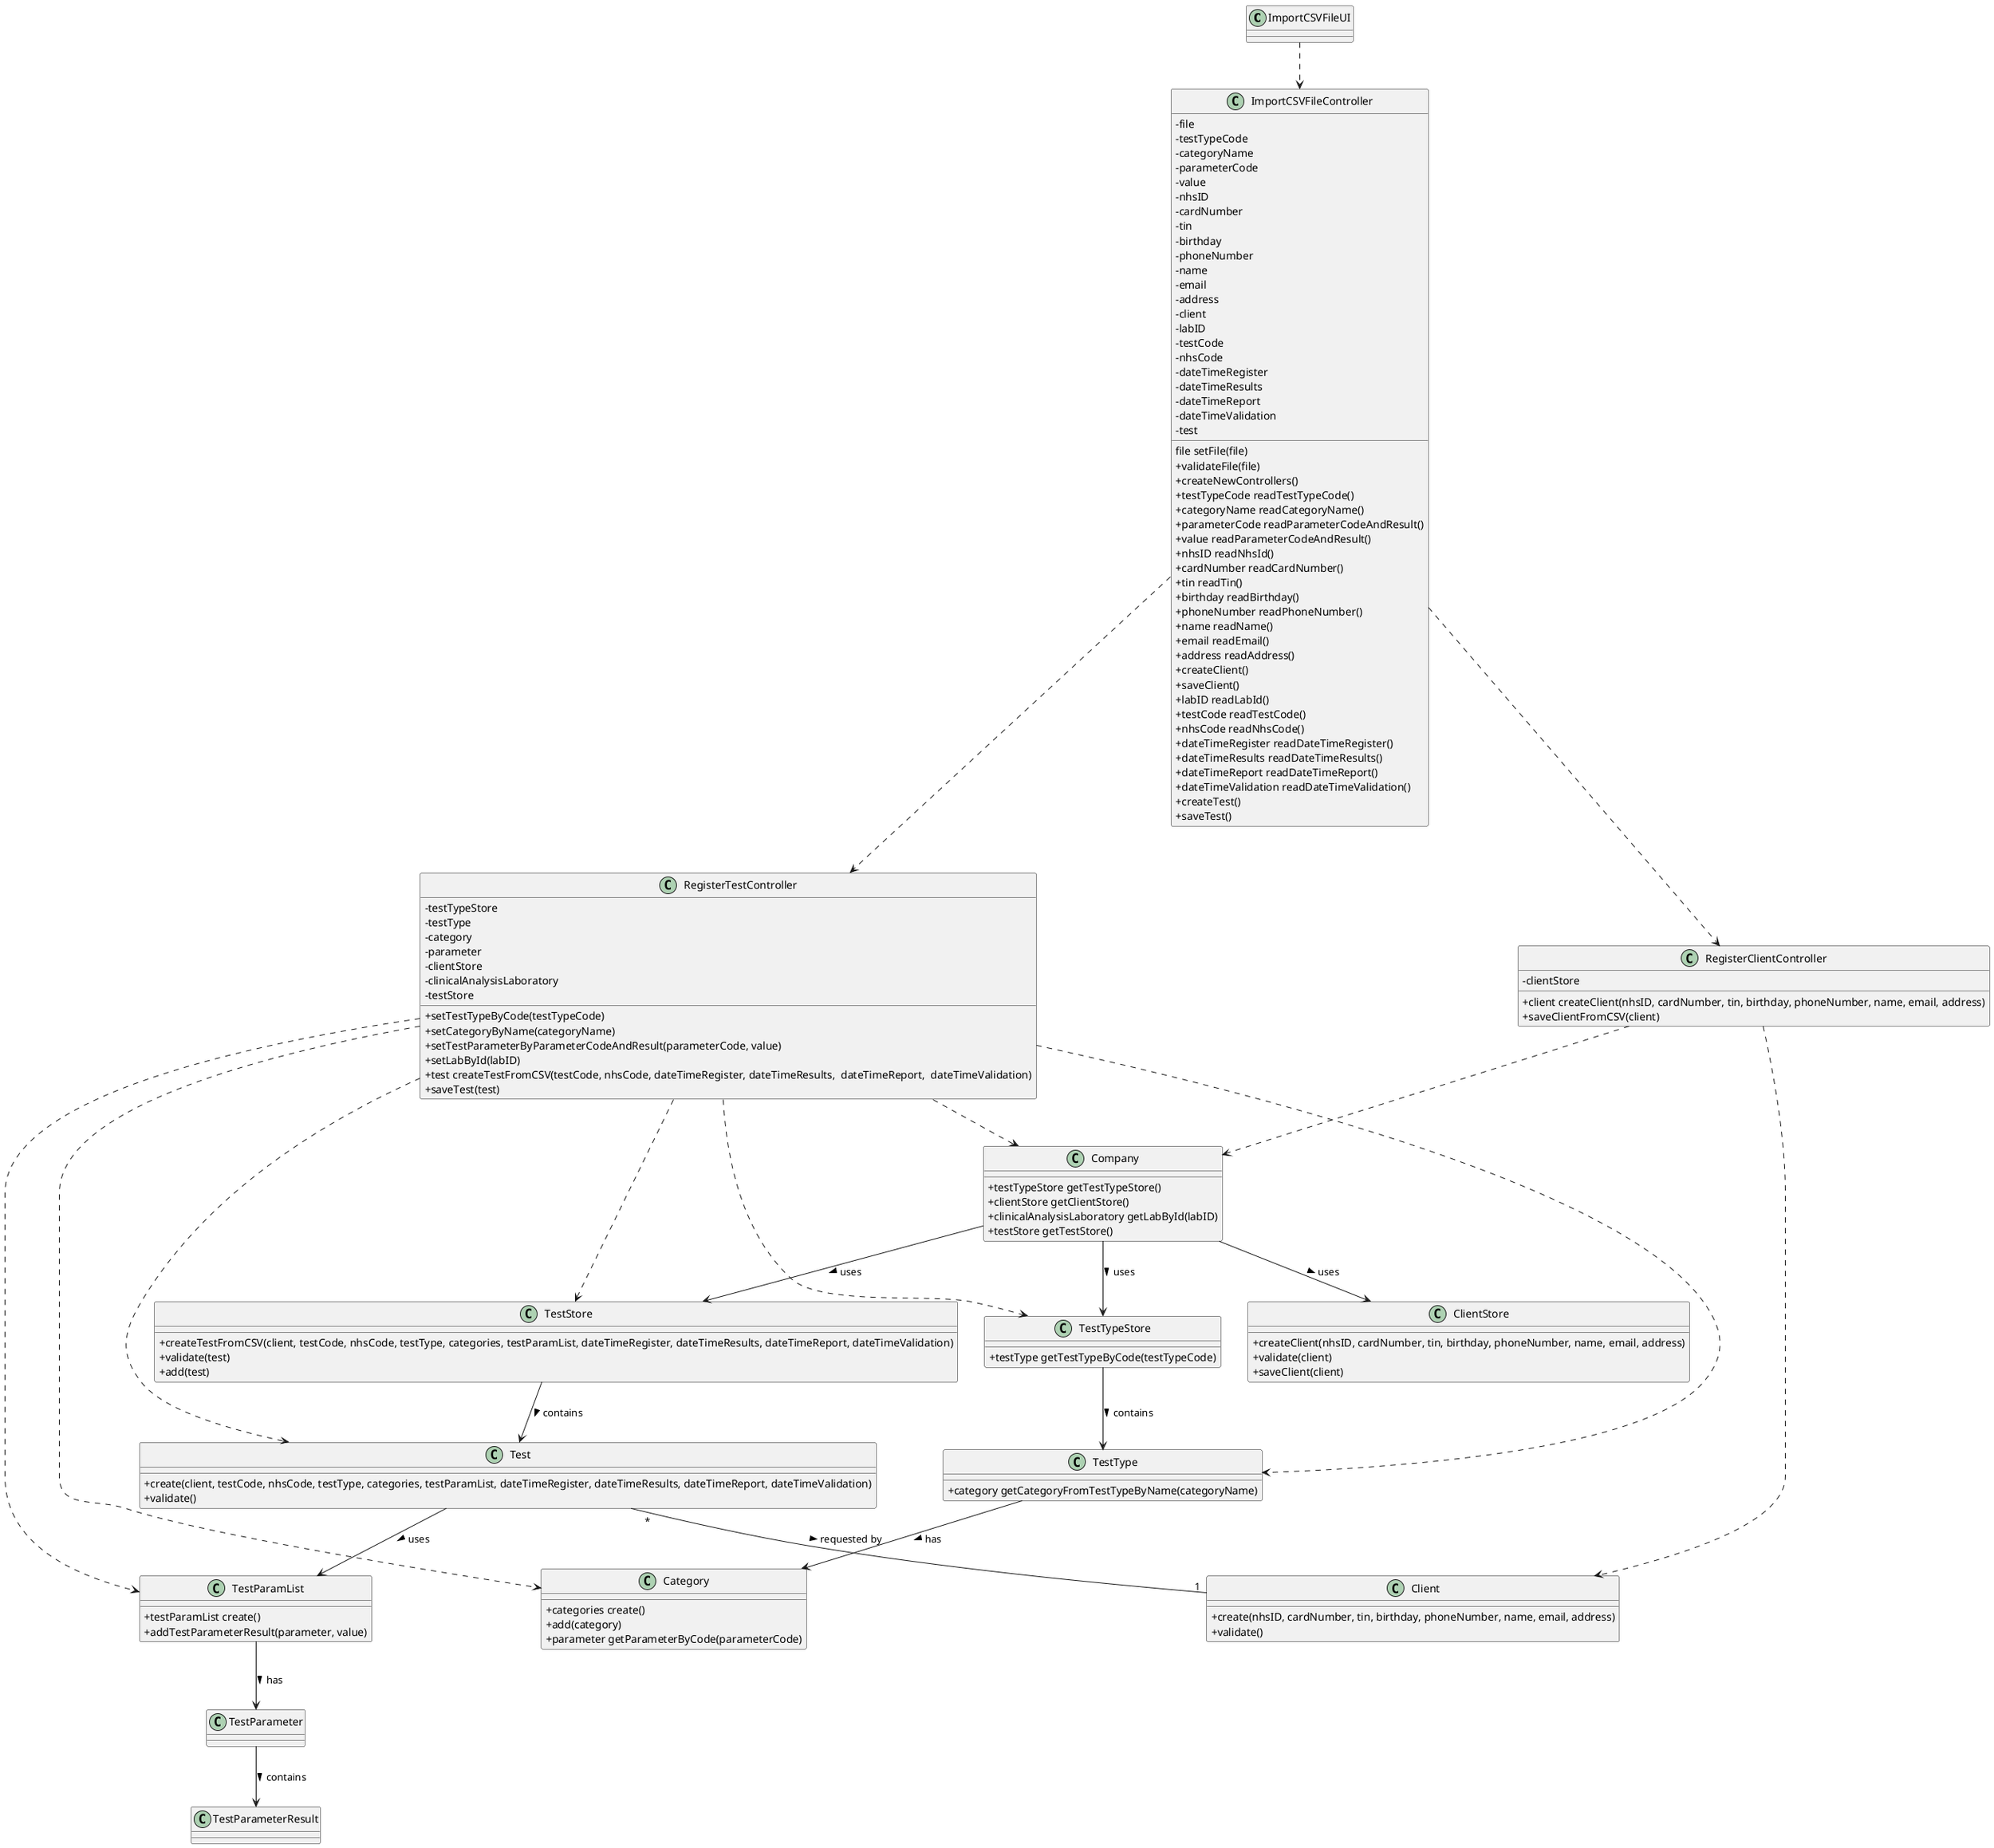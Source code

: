 @startuml

skinparam classAttributeIconSize 0

class ImportCSVFileUI

class ImportCSVFileController {
-file
-testTypeCode
-categoryName
-parameterCode
-value
-nhsID
-cardNumber
-tin
-birthday
-phoneNumber
-name
-email
-address
-client
-labID
-testCode
-nhsCode
-dateTimeRegister
-dateTimeResults
-dateTimeReport
-dateTimeValidation
-test



file setFile(file)
+validateFile(file)
+createNewControllers()
+testTypeCode readTestTypeCode()
+categoryName readCategoryName()
+parameterCode readParameterCodeAndResult()
+value readParameterCodeAndResult()
+nhsID readNhsId()
+cardNumber readCardNumber()
+tin readTin()
+birthday readBirthday()
+phoneNumber readPhoneNumber()
+name readName()
+email readEmail()
+address readAddress()
+createClient()
+saveClient()
+labID readLabId()
+testCode readTestCode()
+nhsCode readNhsCode()
+dateTimeRegister readDateTimeRegister()
+dateTimeResults readDateTimeResults()
+dateTimeReport readDateTimeReport()
+dateTimeValidation readDateTimeValidation()
+createTest()
+saveTest()
}

class RegisterTestController {
-testTypeStore
-testType
-category
-parameter
-clientStore
-clinicalAnalysisLaboratory
-testStore

+setTestTypeByCode(testTypeCode)
+setCategoryByName(categoryName)
+setTestParameterByParameterCodeAndResult(parameterCode, value)
+setLabById(labID)
+test createTestFromCSV(testCode, nhsCode, dateTimeRegister, dateTimeResults,  dateTimeReport,  dateTimeValidation)
+saveTest(test)
}

class RegisterClientController {
-clientStore

+client createClient(nhsID, cardNumber, tin, birthday, phoneNumber, name, email, address)
+saveClientFromCSV(client)
}

class Company {
+testTypeStore getTestTypeStore()
+clientStore getClientStore()
+clinicalAnalysisLaboratory getLabById(labID)
+testStore getTestStore()
}

class TestTypeStore {
+testType getTestTypeByCode(testTypeCode)
}

class TestStore {
+createTestFromCSV(client, testCode, nhsCode, testType, categories, testParamList, dateTimeRegister, dateTimeResults, dateTimeReport, dateTimeValidation)
+validate(test)
+add(test)
}

class Test {
+create(client, testCode, nhsCode, testType, categories, testParamList, dateTimeRegister, dateTimeResults, dateTimeReport, dateTimeValidation)
+validate()
}

class TestType {
+category getCategoryFromTestTypeByName(categoryName)
}

class TestParameterResult

class TestParamList {
+testParamList create()
+addTestParameterResult(parameter, value)
}

class Category {
+categories create()
+add(category)
+parameter getParameterByCode(parameterCode)
}

class TestParameter

class ClientStore {
+createClient(nhsID, cardNumber, tin, birthday, phoneNumber, name, email, address)
+validate(client)
+saveClient(client)
}

class Client {
+create(nhsID, cardNumber, tin, birthday, phoneNumber, name, email, address)
+validate()
}


ImportCSVFileUI ..> ImportCSVFileController
ImportCSVFileController ..> RegisterTestController
ImportCSVFileController ..> RegisterClientController

Company -down-> TestStore: uses >
Company -down-> TestTypeStore: uses >
Company -down-> ClientStore: uses >

TestStore -down-> Test: contains >
TestTypeStore -down-> TestType: contains >

TestType -down-> Category: has >

TestParameter -down-> TestParameterResult: contains >

Test -down-> TestParamList: uses >

TestParamList -down-> TestParameter: has >

RegisterTestController ..> TestStore
RegisterTestController ..> TestTypeStore
RegisterTestController ..> TestParamList
RegisterTestController ..> Test
RegisterTestController ..> Company
RegisterTestController ..> TestType
RegisterTestController ..> Category

RegisterClientController ..> Company
RegisterClientController ..> Client

Test "*"--"1" Client : requested by >

@enduml